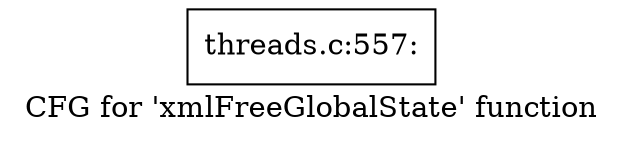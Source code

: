digraph "CFG for 'xmlFreeGlobalState' function" {
	label="CFG for 'xmlFreeGlobalState' function";

	Node0x55d75a8db5e0 [shape=record,label="{threads.c:557:}"];
}

